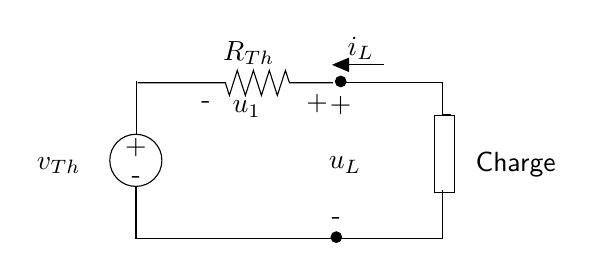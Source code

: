 \begin{tikzpicture}[y=-1cm]
\sf
\draw[black] (9.078,3.084) -- (8.833,3.084) -- (8.527,3.084) -- (8.476,2.927) -- (8.373,3.244) -- (8.271,2.927) -- (8.171,3.244) -- (8.069,2.927) -- (7.967,3.244) -- (7.864,2.927) -- (7.764,3.244) -- (7.713,3.084) -- (7.404,3.084) -- (6.6,3.084);
\draw[black] (6.576,4.069) circle (0.331cm);
\path (6.576,3.998) node[text=black,anchor=base] {+};
\path (6.58,4.36) node[text=black,anchor=base] {-};
\filldraw[black] (9.178,3.067) circle (0.067cm);
\path (9.178,3.467) node[text=black,anchor=base] {+};
\filldraw[black] (9.122,5.044) circle (0.067cm);
\path (9.122,4.88) node[text=black,anchor=base] {-};
\draw[black] (6.578,4.411) -- (6.578,5.067) -- (9.067,5.067);
\draw[black] (6.589,3.733) -- (6.589,3.067);
\draw[black] (10.367,3.5) rectangle (10.618,4.482);
\draw[black] (9.2,3.082) -- (10.467,3.082) -- (10.467,3.482) -- (10.584,3.482);
\draw[black] (9.133,5.067) -- (10.467,5.067) -- (10.467,4.449);
\draw[arrows=-triangle 45,black] (9.722,2.856) -- (9.067,2.856);
\path (9.233,4.178) node[text=black,anchor=base] {$u_L$};
\path (6,4.189) node[text=black,anchor=base east] {$v_{Th}$};
\path (8.011,2.8) node[text=black,anchor=base] {$R_{Th}$};
\path (10.767,4.216) node[text=black,anchor=base west] {Charge};
\path (8.618,3.433) node[text=black,anchor=base west] {+};
\path (7.284,3.416) node[text=black,anchor=base west] {-};
\path (7.984,3.467) node[text=black,anchor=base] {$u_1$};
\path (9.433,2.733) node[text=black,anchor=base] {$i_L$};

\end{tikzpicture}%

%% Configure (x)emacs for this file ...
%% Local Variables:
%% mode: latex
%% End: